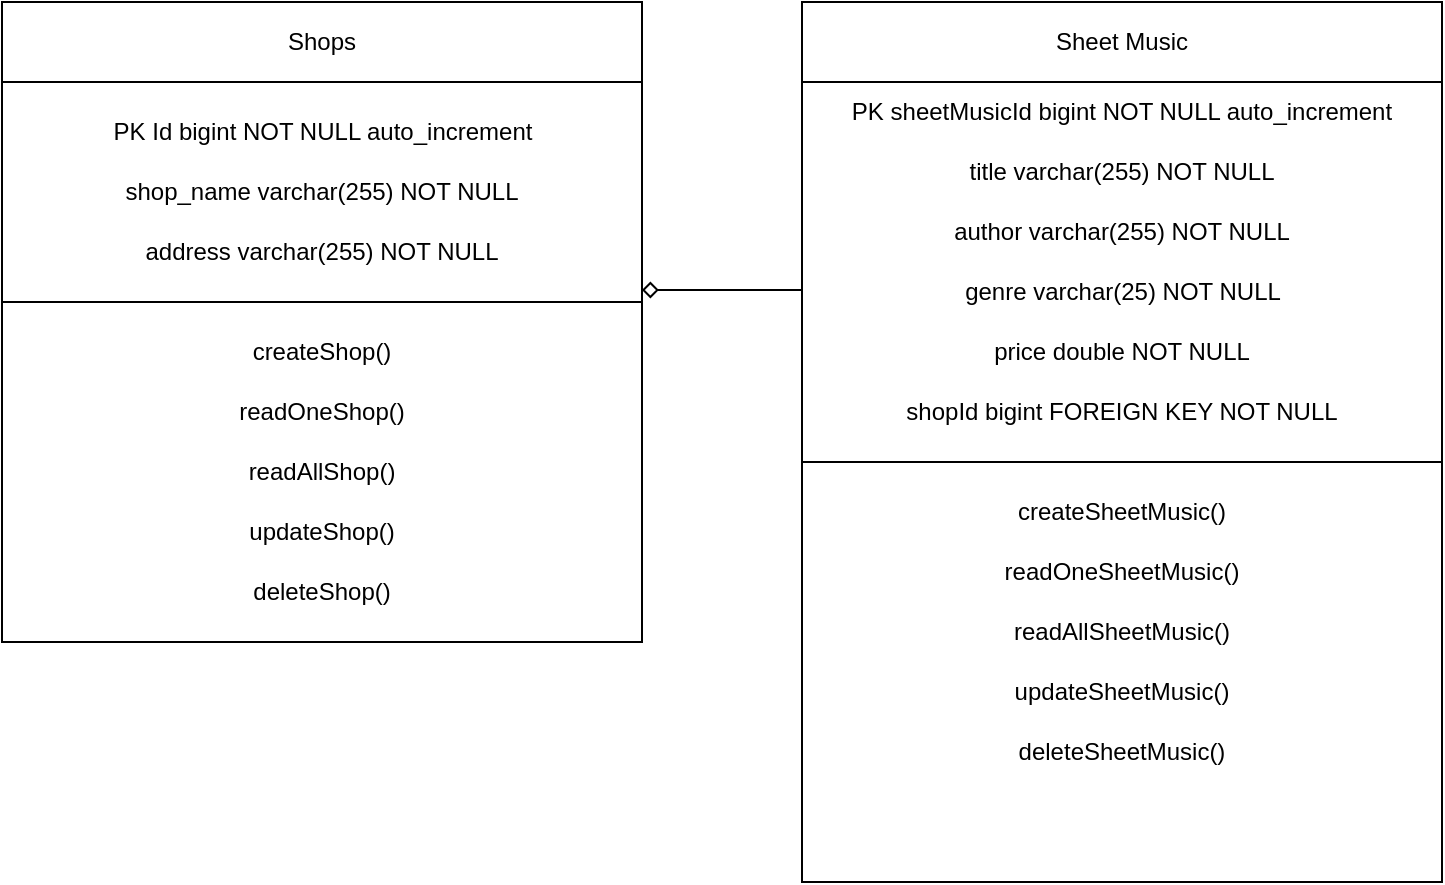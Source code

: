 <mxfile version="15.8.2" type="github">
  <diagram id="octt1NhlOJBhRigbDtqg" name="Page-1">
    <mxGraphModel dx="782" dy="468" grid="1" gridSize="10" guides="1" tooltips="1" connect="1" arrows="1" fold="1" page="1" pageScale="1" pageWidth="827" pageHeight="1169" math="0" shadow="0">
      <root>
        <mxCell id="0" />
        <mxCell id="1" parent="0" />
        <mxCell id="O9FTTu4qDEQCiydmN-cH-2" value="" style="whiteSpace=wrap;html=1;aspect=fixed;" vertex="1" parent="1">
          <mxGeometry x="80" y="120" width="320" height="320" as="geometry" />
        </mxCell>
        <mxCell id="O9FTTu4qDEQCiydmN-cH-4" value="" style="rounded=0;whiteSpace=wrap;html=1;" vertex="1" parent="1">
          <mxGeometry x="80" y="120" width="320" height="40" as="geometry" />
        </mxCell>
        <mxCell id="O9FTTu4qDEQCiydmN-cH-5" value="" style="whiteSpace=wrap;html=1;aspect=fixed;" vertex="1" parent="1">
          <mxGeometry x="480" y="120" width="320" height="320" as="geometry" />
        </mxCell>
        <mxCell id="O9FTTu4qDEQCiydmN-cH-6" value="" style="rounded=0;whiteSpace=wrap;html=1;" vertex="1" parent="1">
          <mxGeometry x="480" y="120" width="320" height="40" as="geometry" />
        </mxCell>
        <mxCell id="O9FTTu4qDEQCiydmN-cH-7" value="Shops" style="text;html=1;strokeColor=none;fillColor=none;align=center;verticalAlign=middle;whiteSpace=wrap;rounded=0;" vertex="1" parent="1">
          <mxGeometry x="210" y="125" width="60" height="30" as="geometry" />
        </mxCell>
        <mxCell id="O9FTTu4qDEQCiydmN-cH-8" value="Sheet Music" style="text;html=1;strokeColor=none;fillColor=none;align=center;verticalAlign=middle;whiteSpace=wrap;rounded=0;" vertex="1" parent="1">
          <mxGeometry x="585" y="125" width="110" height="30" as="geometry" />
        </mxCell>
        <mxCell id="O9FTTu4qDEQCiydmN-cH-10" value="PK Id bigint NOT NULL auto_increment" style="text;html=1;strokeColor=none;fillColor=none;align=center;verticalAlign=middle;whiteSpace=wrap;rounded=0;" vertex="1" parent="1">
          <mxGeometry x="118.75" y="170" width="242.5" height="30" as="geometry" />
        </mxCell>
        <mxCell id="O9FTTu4qDEQCiydmN-cH-11" value="shop_name varchar(255) NOT NULL" style="text;html=1;strokeColor=none;fillColor=none;align=center;verticalAlign=middle;whiteSpace=wrap;rounded=0;" vertex="1" parent="1">
          <mxGeometry x="130" y="200" width="220" height="30" as="geometry" />
        </mxCell>
        <mxCell id="O9FTTu4qDEQCiydmN-cH-12" value="address varchar(255) NOT NULL" style="text;html=1;strokeColor=none;fillColor=none;align=center;verticalAlign=middle;whiteSpace=wrap;rounded=0;" vertex="1" parent="1">
          <mxGeometry x="125" y="230" width="230" height="30" as="geometry" />
        </mxCell>
        <mxCell id="O9FTTu4qDEQCiydmN-cH-13" value="" style="rounded=0;whiteSpace=wrap;html=1;" vertex="1" parent="1">
          <mxGeometry x="80" y="270" width="320" height="170" as="geometry" />
        </mxCell>
        <mxCell id="O9FTTu4qDEQCiydmN-cH-14" value="createShop()" style="text;html=1;strokeColor=none;fillColor=none;align=center;verticalAlign=middle;whiteSpace=wrap;rounded=0;" vertex="1" parent="1">
          <mxGeometry x="210" y="280" width="60" height="30" as="geometry" />
        </mxCell>
        <mxCell id="O9FTTu4qDEQCiydmN-cH-15" value="readOneShop()" style="text;html=1;strokeColor=none;fillColor=none;align=center;verticalAlign=middle;whiteSpace=wrap;rounded=0;" vertex="1" parent="1">
          <mxGeometry x="210" y="310" width="60" height="30" as="geometry" />
        </mxCell>
        <mxCell id="O9FTTu4qDEQCiydmN-cH-16" value="readAllShop()" style="text;html=1;strokeColor=none;fillColor=none;align=center;verticalAlign=middle;whiteSpace=wrap;rounded=0;" vertex="1" parent="1">
          <mxGeometry x="210" y="340" width="60" height="30" as="geometry" />
        </mxCell>
        <mxCell id="O9FTTu4qDEQCiydmN-cH-17" value="updateShop()" style="text;html=1;strokeColor=none;fillColor=none;align=center;verticalAlign=middle;whiteSpace=wrap;rounded=0;" vertex="1" parent="1">
          <mxGeometry x="210" y="370" width="60" height="30" as="geometry" />
        </mxCell>
        <mxCell id="O9FTTu4qDEQCiydmN-cH-18" value="deleteShop()" style="text;html=1;strokeColor=none;fillColor=none;align=center;verticalAlign=middle;whiteSpace=wrap;rounded=0;" vertex="1" parent="1">
          <mxGeometry x="210" y="400" width="60" height="30" as="geometry" />
        </mxCell>
        <mxCell id="O9FTTu4qDEQCiydmN-cH-19" value="" style="rounded=0;whiteSpace=wrap;html=1;" vertex="1" parent="1">
          <mxGeometry x="480" y="350" width="320" height="210" as="geometry" />
        </mxCell>
        <mxCell id="O9FTTu4qDEQCiydmN-cH-20" value="PK sheetMusicId bigint NOT NULL auto_increment" style="text;html=1;strokeColor=none;fillColor=none;align=center;verticalAlign=middle;whiteSpace=wrap;rounded=0;" vertex="1" parent="1">
          <mxGeometry x="480" y="160" width="320" height="30" as="geometry" />
        </mxCell>
        <mxCell id="O9FTTu4qDEQCiydmN-cH-21" value="title varchar(255) NOT NULL" style="text;html=1;strokeColor=none;fillColor=none;align=center;verticalAlign=middle;whiteSpace=wrap;rounded=0;" vertex="1" parent="1">
          <mxGeometry x="480" y="190" width="320" height="30" as="geometry" />
        </mxCell>
        <mxCell id="O9FTTu4qDEQCiydmN-cH-22" value="author varchar(255) NOT NULL" style="text;html=1;strokeColor=none;fillColor=none;align=center;verticalAlign=middle;whiteSpace=wrap;rounded=0;" vertex="1" parent="1">
          <mxGeometry x="480" y="220" width="320" height="30" as="geometry" />
        </mxCell>
        <mxCell id="O9FTTu4qDEQCiydmN-cH-23" value="genre varchar(25) NOT NULL" style="text;html=1;strokeColor=none;fillColor=none;align=center;verticalAlign=middle;whiteSpace=wrap;rounded=0;" vertex="1" parent="1">
          <mxGeometry x="542.5" y="250" width="195" height="30" as="geometry" />
        </mxCell>
        <mxCell id="O9FTTu4qDEQCiydmN-cH-24" value="price double NOT NULL" style="text;html=1;strokeColor=none;fillColor=none;align=center;verticalAlign=middle;whiteSpace=wrap;rounded=0;" vertex="1" parent="1">
          <mxGeometry x="570" y="280" width="140" height="30" as="geometry" />
        </mxCell>
        <mxCell id="O9FTTu4qDEQCiydmN-cH-25" value="shopId bigint FOREIGN KEY NOT NULL" style="text;html=1;strokeColor=none;fillColor=none;align=center;verticalAlign=middle;whiteSpace=wrap;rounded=0;" vertex="1" parent="1">
          <mxGeometry x="480" y="310" width="320" height="30" as="geometry" />
        </mxCell>
        <mxCell id="O9FTTu4qDEQCiydmN-cH-26" value="createSheetMusic()" style="text;html=1;strokeColor=none;fillColor=none;align=center;verticalAlign=middle;whiteSpace=wrap;rounded=0;" vertex="1" parent="1">
          <mxGeometry x="580" y="360" width="120" height="30" as="geometry" />
        </mxCell>
        <mxCell id="O9FTTu4qDEQCiydmN-cH-27" value="readOneSheetMusic()" style="text;html=1;strokeColor=none;fillColor=none;align=center;verticalAlign=middle;whiteSpace=wrap;rounded=0;" vertex="1" parent="1">
          <mxGeometry x="580" y="390" width="120" height="30" as="geometry" />
        </mxCell>
        <mxCell id="O9FTTu4qDEQCiydmN-cH-28" value="readAllSheetMusic()" style="text;html=1;strokeColor=none;fillColor=none;align=center;verticalAlign=middle;whiteSpace=wrap;rounded=0;" vertex="1" parent="1">
          <mxGeometry x="575" y="420" width="130" height="30" as="geometry" />
        </mxCell>
        <mxCell id="O9FTTu4qDEQCiydmN-cH-29" value="updateSheetMusic()" style="text;html=1;strokeColor=none;fillColor=none;align=center;verticalAlign=middle;whiteSpace=wrap;rounded=0;" vertex="1" parent="1">
          <mxGeometry x="575" y="450" width="130" height="30" as="geometry" />
        </mxCell>
        <mxCell id="O9FTTu4qDEQCiydmN-cH-30" value="deleteSheetMusic()" style="text;html=1;strokeColor=none;fillColor=none;align=center;verticalAlign=middle;whiteSpace=wrap;rounded=0;" vertex="1" parent="1">
          <mxGeometry x="575" y="480" width="130" height="30" as="geometry" />
        </mxCell>
        <mxCell id="O9FTTu4qDEQCiydmN-cH-32" value="" style="endArrow=diamond;html=1;rounded=0;endFill=0;" edge="1" parent="1">
          <mxGeometry width="50" height="50" relative="1" as="geometry">
            <mxPoint x="480" y="264" as="sourcePoint" />
            <mxPoint x="400" y="264" as="targetPoint" />
            <Array as="points" />
          </mxGeometry>
        </mxCell>
      </root>
    </mxGraphModel>
  </diagram>
</mxfile>
